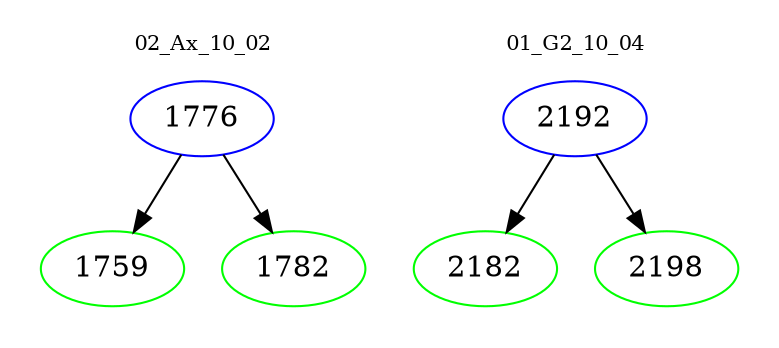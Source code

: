 digraph{
subgraph cluster_0 {
color = white
label = "02_Ax_10_02";
fontsize=10;
T0_1776 [label="1776", color="blue"]
T0_1776 -> T0_1759 [color="black"]
T0_1759 [label="1759", color="green"]
T0_1776 -> T0_1782 [color="black"]
T0_1782 [label="1782", color="green"]
}
subgraph cluster_1 {
color = white
label = "01_G2_10_04";
fontsize=10;
T1_2192 [label="2192", color="blue"]
T1_2192 -> T1_2182 [color="black"]
T1_2182 [label="2182", color="green"]
T1_2192 -> T1_2198 [color="black"]
T1_2198 [label="2198", color="green"]
}
}
